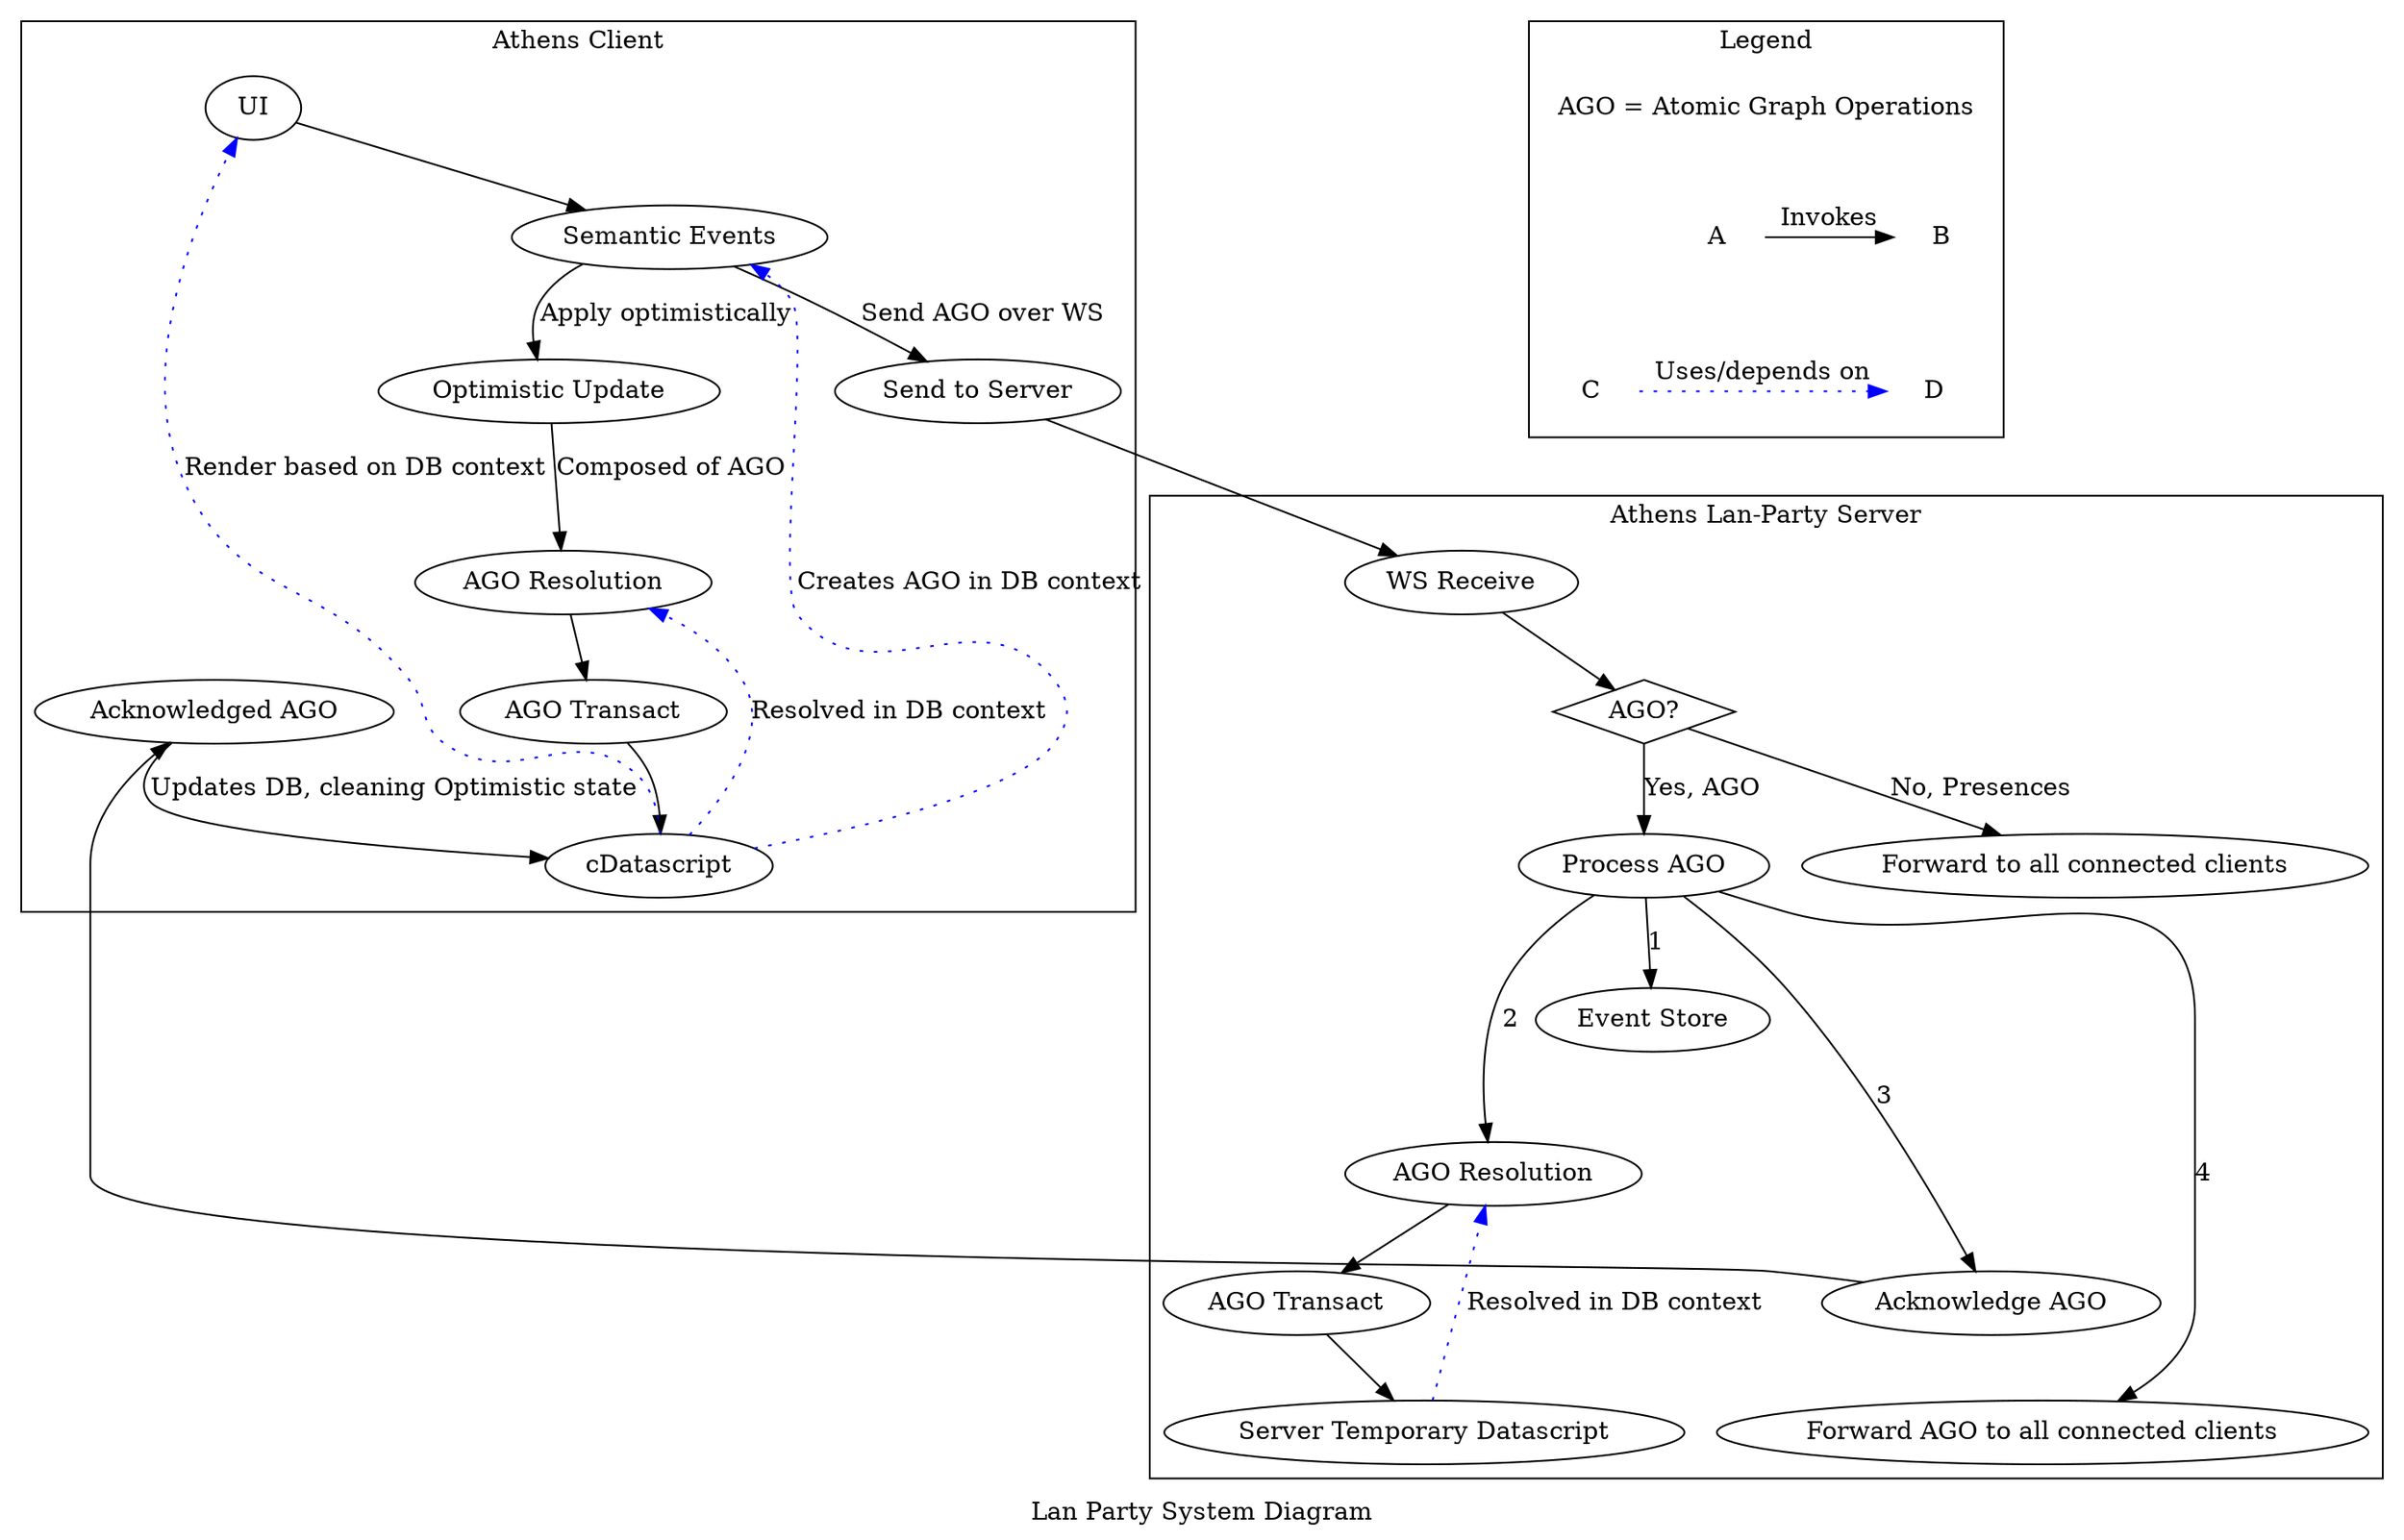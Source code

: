 digraph system_diagram {
    label="Lan Party System Diagram";

    subgraph cluster_client {
        label="Athens Client";

        UI;
        cSE [label="Semantic Events";];
        "Optimistic Update";
        cResolution [label="AGO Resolution"];
        cTransact [label="AGO Transact"];
        cDatascript;
        SendIt [label="Send to Server"];
        cAck [label="Acknowledged AGO";];

        UI -> cSE;
        cSE -> "Optimistic Update" [label="Apply optimistically";];
        cSE -> SendIt [label="Send AGO over WS";];
        "Optimistic Update" -> cResolution [label="Composed of AGO";];
        cResolution -> cTransact;
        cTransact -> cDatascript;

        cAck -> cDatascript [label="Updates DB, cleaning Optimistic state";];
        cDatascript -> UI [style=dotted; label="Render based on DB context"; color=blue];
        cDatascript -> cResolution [style=dotted; label="Resolved in DB context"; color=blue];
        cDatascript -> cSE [style=dotted; label="Creates AGO in DB context"; color=blue];
    }

    subgraph cluster_server {
        label="Athens Lan-Party Server";

        wsReceive [label="WS Receive";];
        isAGO [shape=diamond; label="AGO?";];
        sAGO [label="Process AGO";];
        sResolution [label="AGO Resolution";];
        sTransact [label="AGO Transact";];
        sDatascript [label="Server Temporary Datascript";];
        sAck [label="Acknowledge AGO";];
        sPresence [label="Forward to all connected clients";];
        sForward [label="Forward AGO to all connected clients";];
        sEventStore [label="Event Store";];
        
        wsReceive -> isAGO;
        isAGO -> sAGO [label="Yes, AGO";];
        sAGO -> sEventStore [label="1";];
        sAGO -> sResolution [label="2";];
        sAGO -> sAck [label="3";];
        sAGO -> sForward [label="4";];
        sResolution -> sTransact;
        sTransact -> sDatascript;

        sDatascript -> sResolution [style=dotted; label="Resolved in DB context"; color=blue];

        isAGO -> sPresence [label="No, Presences";];

        sEventStore -> sResolution -> sAck -> sForward [style=invis;];
    }

    SendIt -> wsReceive;
    sAck -> cAck;
    
    subgraph cluster_legend {
        
        label="Legend";

        AGO [label=<AGO = Atomic Graph Operations>; shape=plaintext]
        A [shape=plaintext];
        B [shape=plaintext];
        C [shape=plaintext];
        D [shape=plaintext];

        { rank=same AGO }
        { rank=same A B }
        { rank=same C D }
        A->B [label="Invokes"];
        C->D [style=dotted; color=blue; label="Uses/depends on"]
        AGO -> A -> D [style=invis]
    }
}

